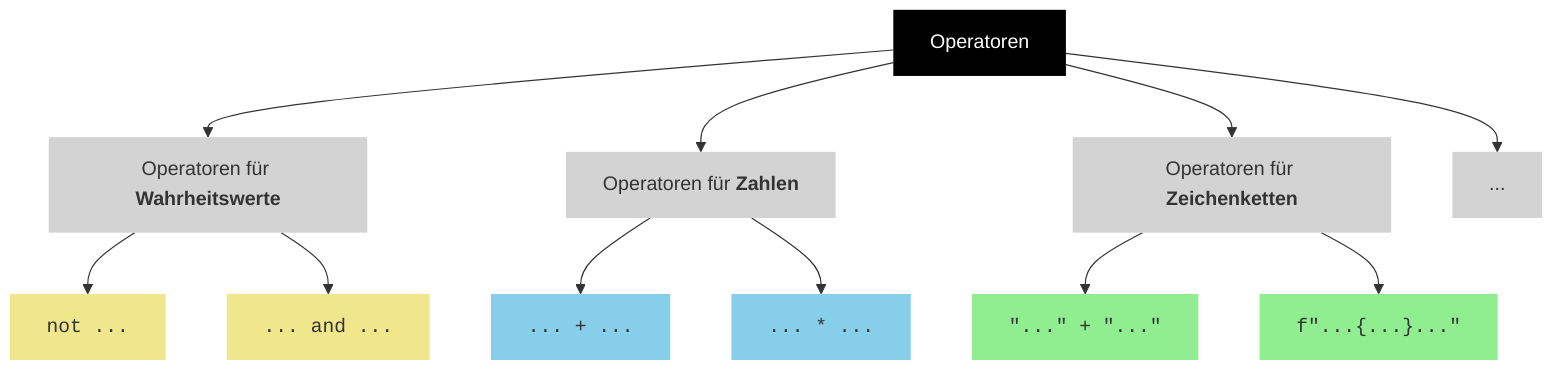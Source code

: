 flowchart

    Operatoren

    Operatoren --> Bool["Operatoren für <b>Wahrheitswerte</b>"]
    Operatoren --> Num["Operatoren für <b>Zahlen</b>"]
    Operatoren --> Str["Operatoren für <b>Zeichenketten</b>"]
    Operatoren --> More["..."]

    Bool --> Not["<code>not ...</code>"]
    Bool --> And["<code>... and ...</code>"]

    Num --> Plus["<code>... + ...</code>"]
    Num --> Mal["<code>... * ...</code>"]

    Str --> Concat["<code>&quot;...&quot; + &quot;...&quot;</code>"]
    Str --> F["<code>f&quot;...{...}...&quot;</code>"]

    style Operatoren fill:black,color:white,stroke-width:0px

    style Bool fill:lightgray,stroke-width:0px
    style Num fill:lightgray,stroke-width:0px
    style Str fill:lightgray,stroke-width:0px
    style More fill:lightgray,stroke-width:0px
    
    style Not fill:khaki,stroke-width:0px
    style And fill:khaki,stroke-width:0px

    style Plus fill:skyblue,stroke-width:0px
    style Mal fill:skyblue,stroke-width:0px

    style Concat fill:lightgreen,stroke-width:0px
    style F fill:lightgreen,stroke-width:0px